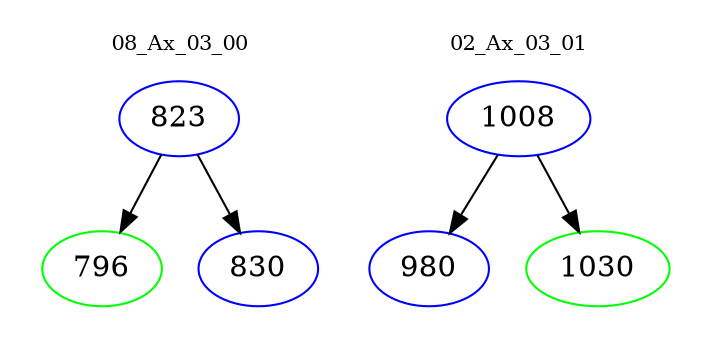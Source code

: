 digraph{
subgraph cluster_0 {
color = white
label = "08_Ax_03_00";
fontsize=10;
T0_823 [label="823", color="blue"]
T0_823 -> T0_796 [color="black"]
T0_796 [label="796", color="green"]
T0_823 -> T0_830 [color="black"]
T0_830 [label="830", color="blue"]
}
subgraph cluster_1 {
color = white
label = "02_Ax_03_01";
fontsize=10;
T1_1008 [label="1008", color="blue"]
T1_1008 -> T1_980 [color="black"]
T1_980 [label="980", color="blue"]
T1_1008 -> T1_1030 [color="black"]
T1_1030 [label="1030", color="green"]
}
}
